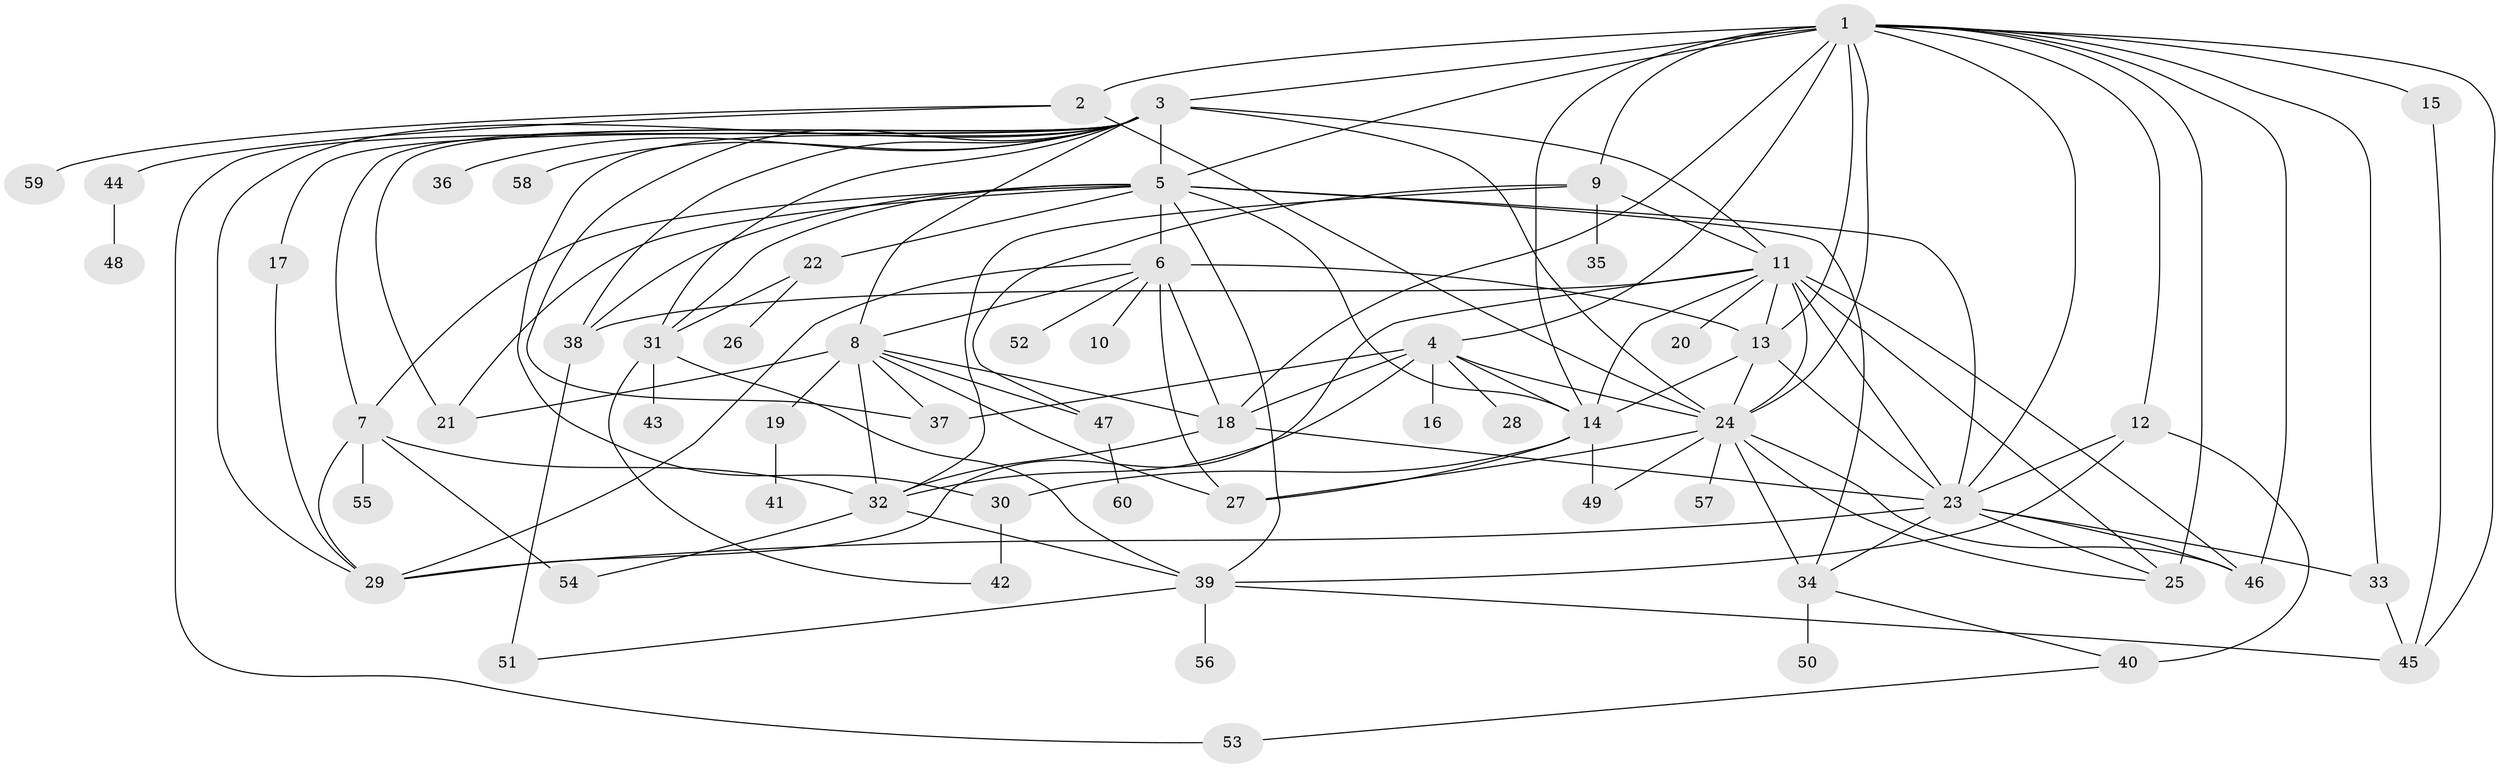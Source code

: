 // original degree distribution, {30: 0.006711409395973154, 1: 0.42953020134228187, 18: 0.006711409395973154, 12: 0.013422818791946308, 26: 0.006711409395973154, 4: 0.053691275167785234, 5: 0.03355704697986577, 7: 0.020134228187919462, 6: 0.03355704697986577, 2: 0.22818791946308725, 13: 0.013422818791946308, 3: 0.1342281879194631, 22: 0.006711409395973154, 10: 0.006711409395973154, 8: 0.006711409395973154}
// Generated by graph-tools (version 1.1) at 2025/50/03/04/25 22:50:39]
// undirected, 60 vertices, 125 edges
graph export_dot {
  node [color=gray90,style=filled];
  1;
  2;
  3;
  4;
  5;
  6;
  7;
  8;
  9;
  10;
  11;
  12;
  13;
  14;
  15;
  16;
  17;
  18;
  19;
  20;
  21;
  22;
  23;
  24;
  25;
  26;
  27;
  28;
  29;
  30;
  31;
  32;
  33;
  34;
  35;
  36;
  37;
  38;
  39;
  40;
  41;
  42;
  43;
  44;
  45;
  46;
  47;
  48;
  49;
  50;
  51;
  52;
  53;
  54;
  55;
  56;
  57;
  58;
  59;
  60;
  1 -- 2 [weight=9.0];
  1 -- 3 [weight=2.0];
  1 -- 4 [weight=1.0];
  1 -- 5 [weight=2.0];
  1 -- 9 [weight=1.0];
  1 -- 12 [weight=1.0];
  1 -- 13 [weight=1.0];
  1 -- 14 [weight=1.0];
  1 -- 15 [weight=1.0];
  1 -- 18 [weight=1.0];
  1 -- 23 [weight=2.0];
  1 -- 24 [weight=1.0];
  1 -- 25 [weight=6.0];
  1 -- 33 [weight=3.0];
  1 -- 45 [weight=1.0];
  1 -- 46 [weight=1.0];
  2 -- 24 [weight=1.0];
  2 -- 44 [weight=1.0];
  2 -- 59 [weight=1.0];
  3 -- 5 [weight=1.0];
  3 -- 7 [weight=1.0];
  3 -- 8 [weight=1.0];
  3 -- 11 [weight=1.0];
  3 -- 17 [weight=1.0];
  3 -- 21 [weight=1.0];
  3 -- 24 [weight=1.0];
  3 -- 29 [weight=1.0];
  3 -- 30 [weight=1.0];
  3 -- 31 [weight=1.0];
  3 -- 36 [weight=1.0];
  3 -- 37 [weight=1.0];
  3 -- 38 [weight=1.0];
  3 -- 53 [weight=1.0];
  3 -- 58 [weight=1.0];
  4 -- 14 [weight=1.0];
  4 -- 16 [weight=3.0];
  4 -- 18 [weight=1.0];
  4 -- 24 [weight=1.0];
  4 -- 28 [weight=1.0];
  4 -- 32 [weight=1.0];
  4 -- 37 [weight=1.0];
  5 -- 6 [weight=11.0];
  5 -- 7 [weight=1.0];
  5 -- 14 [weight=1.0];
  5 -- 21 [weight=1.0];
  5 -- 22 [weight=1.0];
  5 -- 23 [weight=1.0];
  5 -- 31 [weight=1.0];
  5 -- 34 [weight=2.0];
  5 -- 38 [weight=1.0];
  5 -- 39 [weight=1.0];
  6 -- 8 [weight=1.0];
  6 -- 10 [weight=1.0];
  6 -- 13 [weight=1.0];
  6 -- 18 [weight=1.0];
  6 -- 27 [weight=1.0];
  6 -- 29 [weight=1.0];
  6 -- 52 [weight=1.0];
  7 -- 29 [weight=1.0];
  7 -- 32 [weight=1.0];
  7 -- 54 [weight=2.0];
  7 -- 55 [weight=1.0];
  8 -- 18 [weight=1.0];
  8 -- 19 [weight=1.0];
  8 -- 21 [weight=1.0];
  8 -- 27 [weight=1.0];
  8 -- 32 [weight=1.0];
  8 -- 37 [weight=1.0];
  8 -- 47 [weight=1.0];
  9 -- 11 [weight=1.0];
  9 -- 32 [weight=1.0];
  9 -- 35 [weight=1.0];
  9 -- 47 [weight=1.0];
  11 -- 13 [weight=1.0];
  11 -- 14 [weight=1.0];
  11 -- 20 [weight=1.0];
  11 -- 23 [weight=1.0];
  11 -- 24 [weight=1.0];
  11 -- 25 [weight=1.0];
  11 -- 29 [weight=1.0];
  11 -- 38 [weight=1.0];
  11 -- 46 [weight=1.0];
  12 -- 23 [weight=1.0];
  12 -- 39 [weight=1.0];
  12 -- 40 [weight=2.0];
  13 -- 14 [weight=1.0];
  13 -- 23 [weight=1.0];
  13 -- 24 [weight=1.0];
  14 -- 27 [weight=1.0];
  14 -- 30 [weight=1.0];
  14 -- 49 [weight=2.0];
  15 -- 45 [weight=1.0];
  17 -- 29 [weight=1.0];
  18 -- 23 [weight=8.0];
  18 -- 32 [weight=1.0];
  19 -- 41 [weight=1.0];
  22 -- 26 [weight=1.0];
  22 -- 31 [weight=1.0];
  23 -- 25 [weight=1.0];
  23 -- 29 [weight=1.0];
  23 -- 33 [weight=2.0];
  23 -- 34 [weight=1.0];
  23 -- 46 [weight=2.0];
  24 -- 25 [weight=1.0];
  24 -- 27 [weight=1.0];
  24 -- 34 [weight=1.0];
  24 -- 46 [weight=1.0];
  24 -- 49 [weight=1.0];
  24 -- 57 [weight=1.0];
  30 -- 42 [weight=2.0];
  31 -- 39 [weight=1.0];
  31 -- 42 [weight=1.0];
  31 -- 43 [weight=1.0];
  32 -- 39 [weight=1.0];
  32 -- 54 [weight=1.0];
  33 -- 45 [weight=1.0];
  34 -- 40 [weight=1.0];
  34 -- 50 [weight=2.0];
  38 -- 51 [weight=2.0];
  39 -- 45 [weight=1.0];
  39 -- 51 [weight=1.0];
  39 -- 56 [weight=2.0];
  40 -- 53 [weight=1.0];
  44 -- 48 [weight=1.0];
  47 -- 60 [weight=1.0];
}
